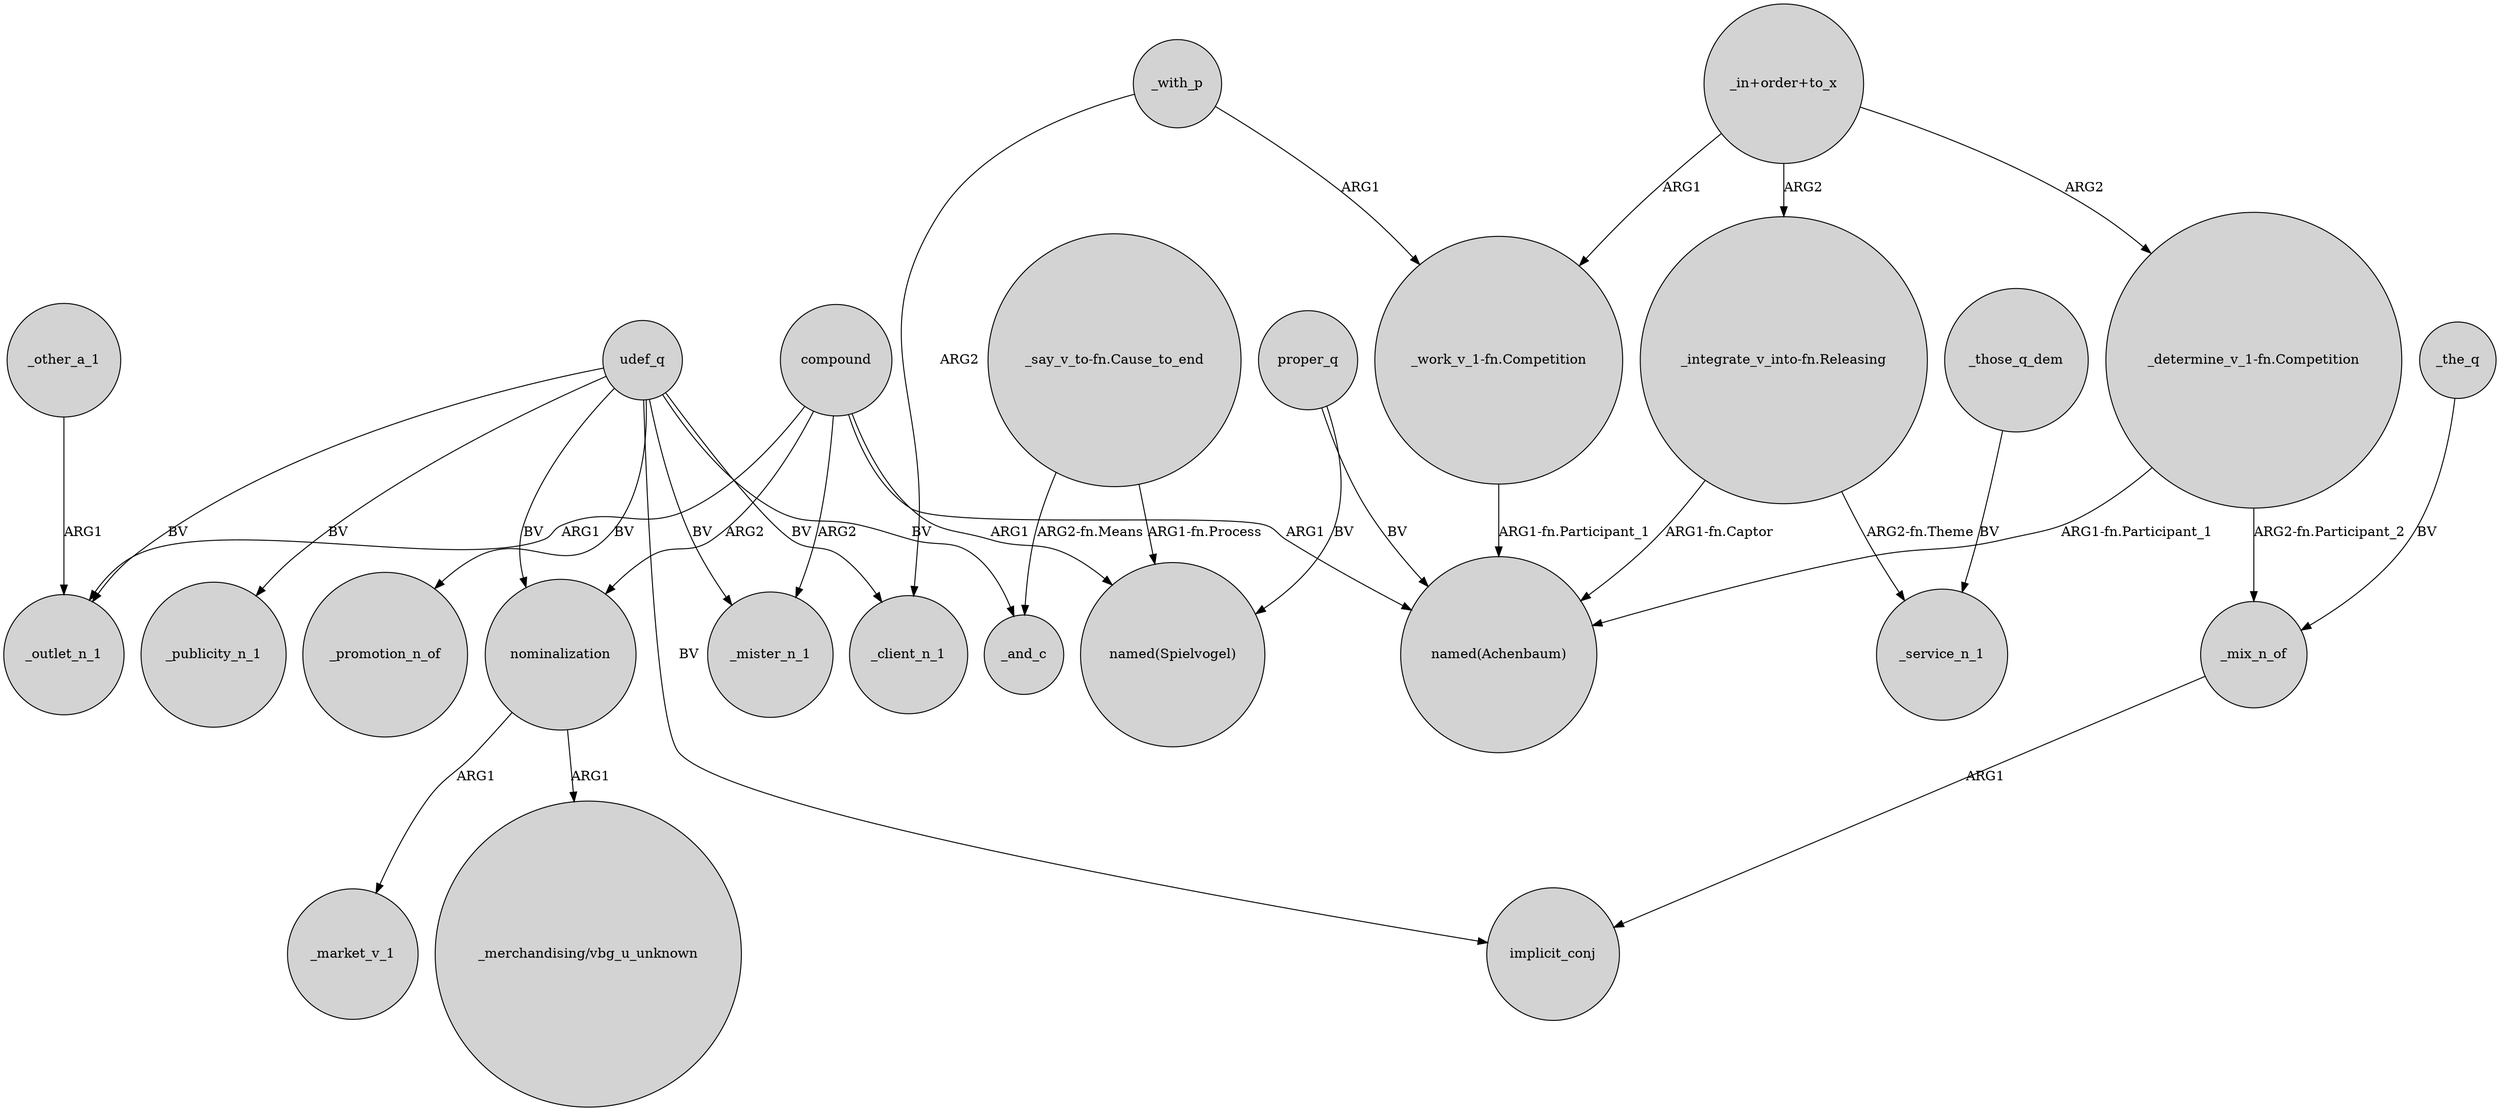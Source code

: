 digraph {
	node [shape=circle style=filled]
	compound -> _mister_n_1 [label=ARG2]
	"_say_v_to-fn.Cause_to_end" -> "named(Spielvogel)" [label="ARG1-fn.Process"]
	udef_q -> _publicity_n_1 [label=BV]
	"_say_v_to-fn.Cause_to_end" -> _and_c [label="ARG2-fn.Means"]
	"_work_v_1-fn.Competition" -> "named(Achenbaum)" [label="ARG1-fn.Participant_1"]
	nominalization -> _market_v_1 [label=ARG1]
	_other_a_1 -> _outlet_n_1 [label=ARG1]
	"_determine_v_1-fn.Competition" -> "named(Achenbaum)" [label="ARG1-fn.Participant_1"]
	compound -> "named(Achenbaum)" [label=ARG1]
	udef_q -> _outlet_n_1 [label=BV]
	"_integrate_v_into-fn.Releasing" -> _service_n_1 [label="ARG2-fn.Theme"]
	udef_q -> nominalization [label=BV]
	nominalization -> "_merchandising/vbg_u_unknown" [label=ARG1]
	compound -> _outlet_n_1 [label=ARG1]
	udef_q -> _and_c [label=BV]
	udef_q -> _mister_n_1 [label=BV]
	"_determine_v_1-fn.Competition" -> _mix_n_of [label="ARG2-fn.Participant_2"]
	_the_q -> _mix_n_of [label=BV]
	compound -> nominalization [label=ARG2]
	"_in+order+to_x" -> "_integrate_v_into-fn.Releasing" [label=ARG2]
	_those_q_dem -> _service_n_1 [label=BV]
	_mix_n_of -> implicit_conj [label=ARG1]
	"_integrate_v_into-fn.Releasing" -> "named(Achenbaum)" [label="ARG1-fn.Captor"]
	proper_q -> "named(Achenbaum)" [label=BV]
	udef_q -> _promotion_n_of [label=BV]
	proper_q -> "named(Spielvogel)" [label=BV]
	compound -> "named(Spielvogel)" [label=ARG1]
	udef_q -> _client_n_1 [label=BV]
	_with_p -> _client_n_1 [label=ARG2]
	_with_p -> "_work_v_1-fn.Competition" [label=ARG1]
	"_in+order+to_x" -> "_work_v_1-fn.Competition" [label=ARG1]
	"_in+order+to_x" -> "_determine_v_1-fn.Competition" [label=ARG2]
	udef_q -> implicit_conj [label=BV]
}
